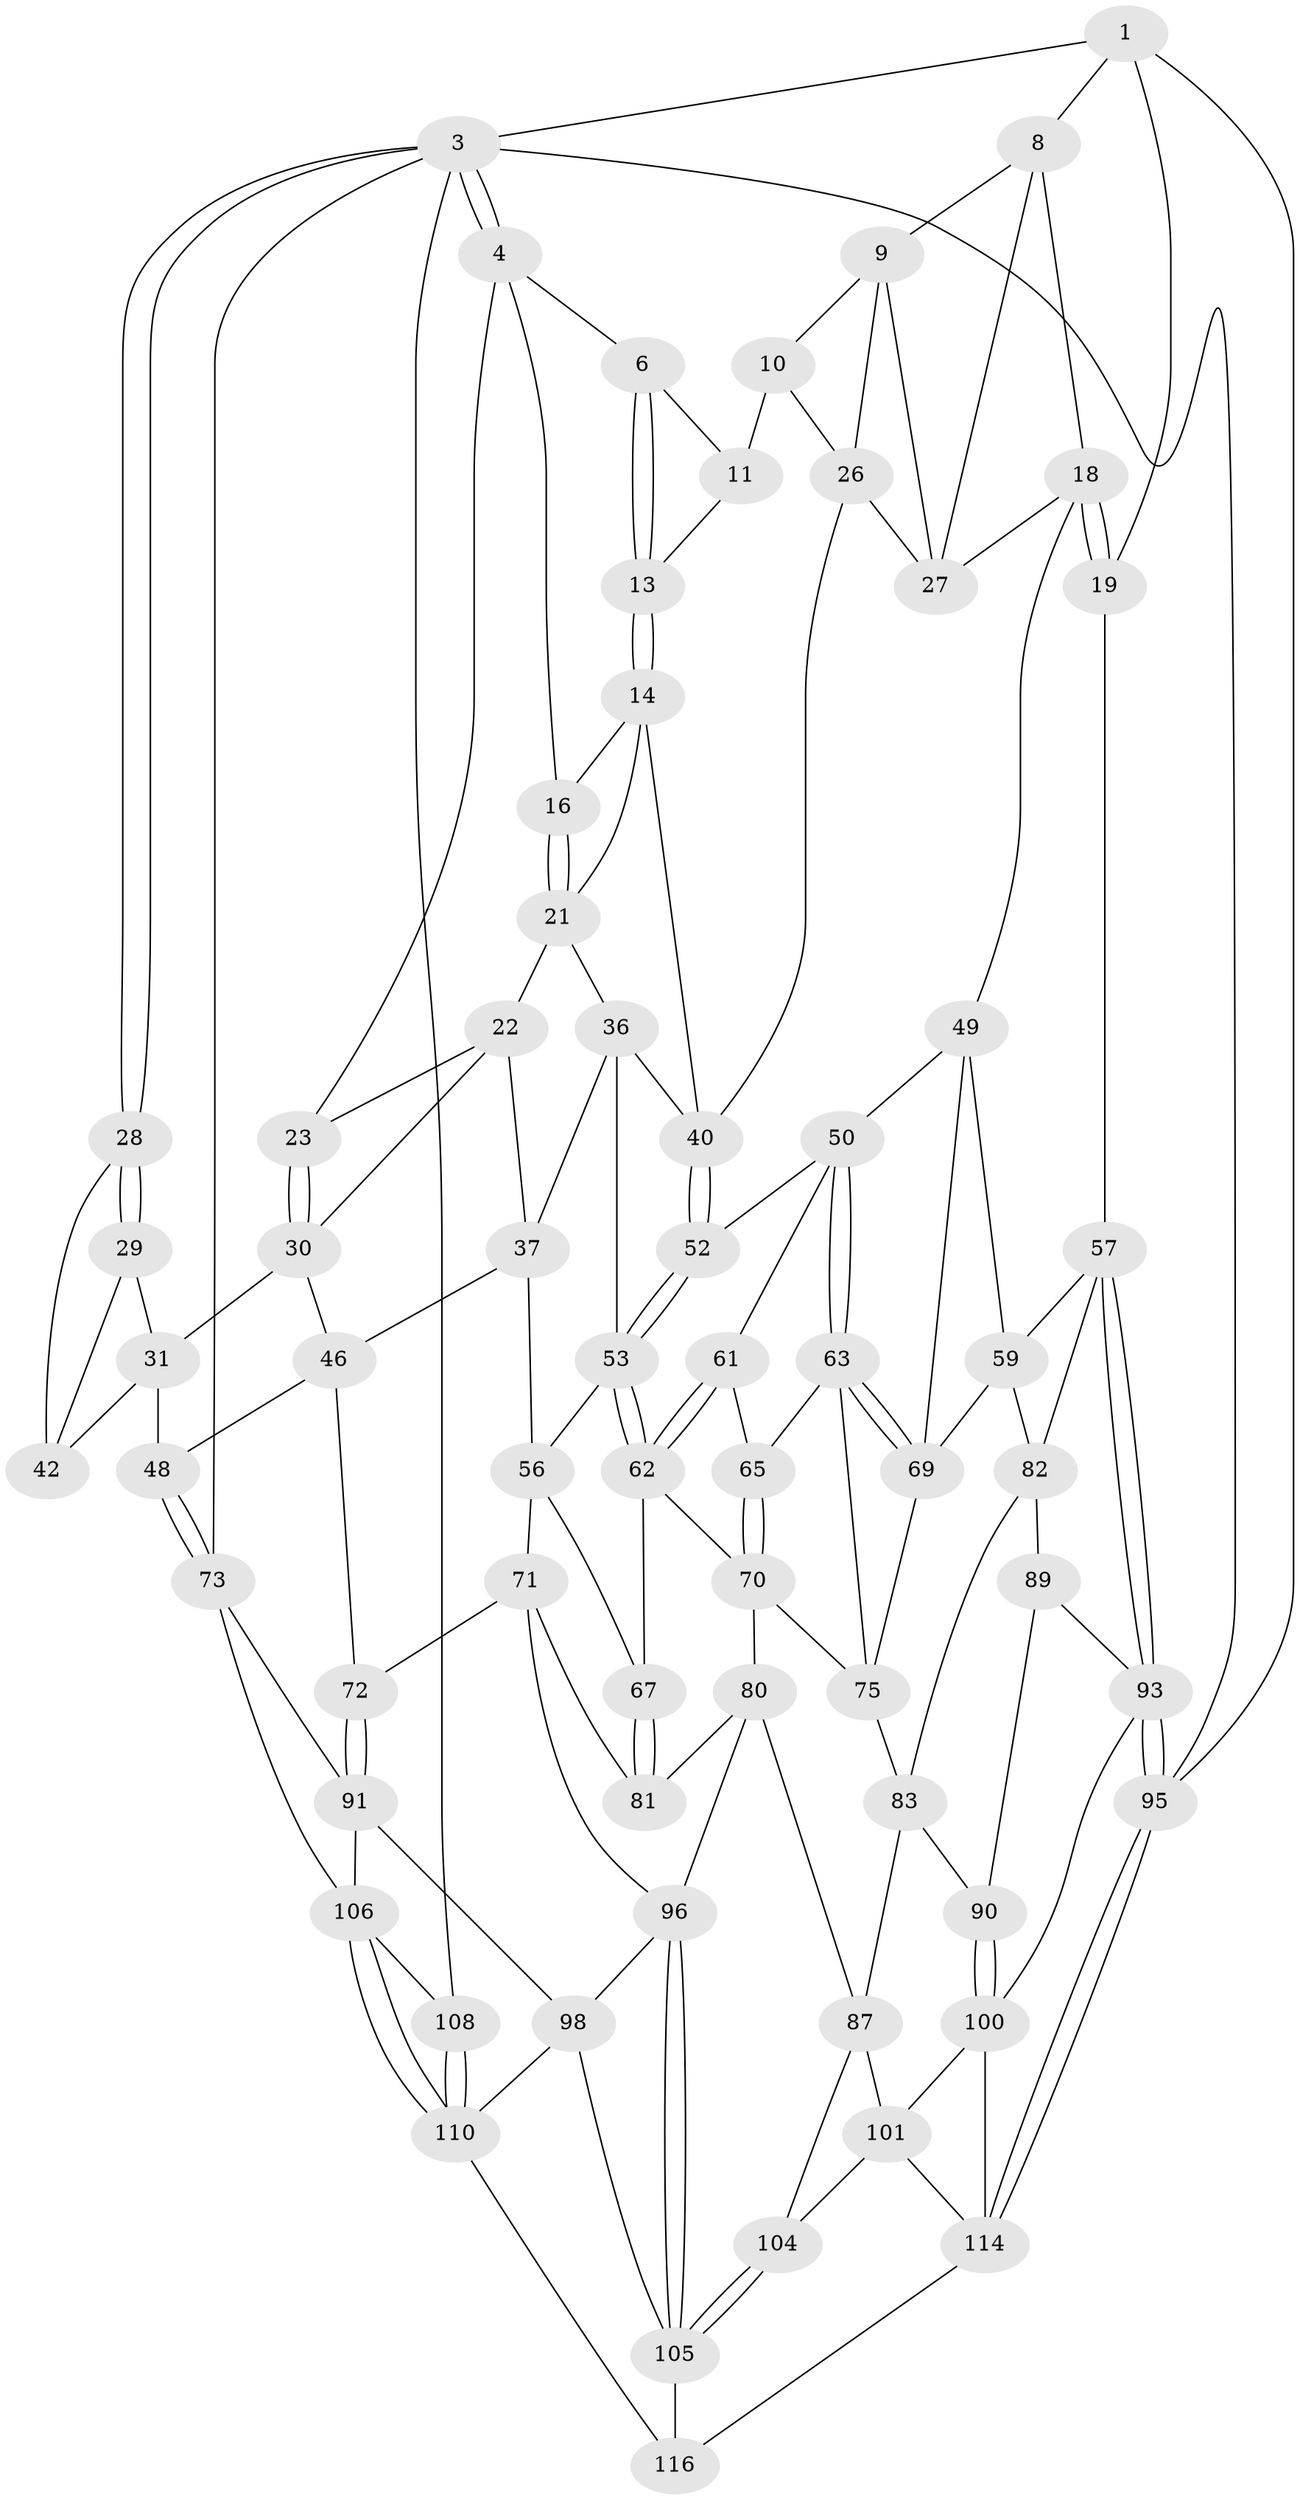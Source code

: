 // Generated by graph-tools (version 1.1) at 2025/52/02/27/25 19:52:44]
// undirected, 67 vertices, 150 edges
graph export_dot {
graph [start="1"]
  node [color=gray90,style=filled];
  1 [pos="+0.725558331564714+0",super="+2"];
  3 [pos="+0+0",super="+74"];
  4 [pos="+0.36681963965937897+0",super="+5"];
  6 [pos="+0.4754949395801476+0",super="+7"];
  8 [pos="+0.8048167233718275+0.02978756374116319",super="+17"];
  9 [pos="+0.7401827551118951+0.12170996209255099",super="+25"];
  10 [pos="+0.6972585013656728+0.12123776163283916",super="+20"];
  11 [pos="+0.6332681741178204+0.030965833332793135",super="+12"];
  13 [pos="+0.563090342453035+0.18930743082270102"];
  14 [pos="+0.559187472349905+0.19887047187054246",super="+15"];
  16 [pos="+0.469730610689627+0.12567653659934183"];
  18 [pos="+0.9547020189367934+0.19690437721727658",super="+43"];
  19 [pos="+1+0.12062296556870479"];
  21 [pos="+0.41669020866826956+0.17564258155712162",super="+33"];
  22 [pos="+0.3412778478224183+0.14713228942085846",super="+34"];
  23 [pos="+0.3012071078101551+0.05200425302505781",super="+24"];
  26 [pos="+0.6880076152457978+0.1978847087950448",super="+39"];
  27 [pos="+0.7955419438101571+0.17710112796464297",super="+38"];
  28 [pos="+0+0"];
  29 [pos="+0.12483458061849853+0.09849232502964861",super="+32"];
  30 [pos="+0.2077605856571003+0.22400386164671804",super="+35"];
  31 [pos="+0.17987383367463677+0.21072147555309992",super="+44"];
  36 [pos="+0.4346247036831182+0.28925301729470754",super="+45"];
  37 [pos="+0.4025727411385751+0.29293751203173096",super="+55"];
  40 [pos="+0.6618336311435754+0.263103959643548",super="+41"];
  42 [pos="+0+0.313760794778869"];
  46 [pos="+0.2000838596415429+0.40965013984964543",super="+47"];
  48 [pos="+0+0.4988477004161798"];
  49 [pos="+0.853774168177179+0.38616293346055514",super="+60"];
  50 [pos="+0.8033202461250222+0.40417964096610853",super="+51"];
  52 [pos="+0.6646939574060583+0.29888364793931266"];
  53 [pos="+0.5397874613213971+0.4095774048100115",super="+54"];
  56 [pos="+0.37755535517911104+0.480647812780288",super="+68"];
  57 [pos="+1+0.5257055138213285",super="+58"];
  59 [pos="+1+0.5157493302129293",super="+79"];
  61 [pos="+0.6775698951603292+0.4568355119299984"];
  62 [pos="+0.5743498768487925+0.46949048187681885",super="+66"];
  63 [pos="+0.7845989109888611+0.520720893836352",super="+64"];
  65 [pos="+0.697563655287503+0.5198260932148329"];
  67 [pos="+0.5202158353376871+0.612427202741207"];
  69 [pos="+0.866115201291781+0.568515705657992",super="+77"];
  70 [pos="+0.6395088664835099+0.5746149553686077",super="+76"];
  71 [pos="+0.31305429041233296+0.6566370710243886",super="+85"];
  72 [pos="+0.19994143486583885+0.6784976721904686"];
  73 [pos="+0+0.8889472796650749",super="+92"];
  75 [pos="+0.7407269508803668+0.6392439256342454",super="+78"];
  80 [pos="+0.6399127179134617+0.7263618821472687",super="+88"];
  81 [pos="+0.5044326907634346+0.6841825011017136"];
  82 [pos="+0.8787435035743689+0.7059257393331144",super="+84"];
  83 [pos="+0.8015808394219791+0.6965064562093624",super="+86"];
  87 [pos="+0.6924755404099425+0.8269191869741865",super="+102"];
  89 [pos="+0.9430112096875489+0.7984316205674866"];
  90 [pos="+0.8265181502234171+0.8348670054745186"];
  91 [pos="+0.20298650607338412+0.758967415835444",super="+99"];
  93 [pos="+1+0.8290107768867628",super="+94"];
  95 [pos="+1+1"];
  96 [pos="+0.5270756859307764+0.8819401458749128",super="+97"];
  98 [pos="+0.32738721900689827+0.8745080440302498",super="+111"];
  100 [pos="+0.8131771487210812+0.9285545023567616",super="+103"];
  101 [pos="+0.7590537275318494+0.919057141213001",super="+109"];
  104 [pos="+0.6487152069623259+0.9621304887138873"];
  105 [pos="+0.5278071183816541+0.8952713493462406",super="+113"];
  106 [pos="+0.23483692661195535+0.855917110017671",super="+107"];
  108 [pos="+0+1"];
  110 [pos="+0.11630115937548399+1",super="+112"];
  114 [pos="+0.854775870093041+1",super="+115"];
  116 [pos="+0.5264733652416551+1"];
  1 -- 8;
  1 -- 3;
  1 -- 19;
  1 -- 95;
  3 -- 4;
  3 -- 4;
  3 -- 28;
  3 -- 28;
  3 -- 73;
  3 -- 108;
  3 -- 95;
  4 -- 16;
  4 -- 6;
  4 -- 23;
  6 -- 13;
  6 -- 13;
  6 -- 11;
  8 -- 9;
  8 -- 18;
  8 -- 27;
  9 -- 10;
  9 -- 26;
  9 -- 27;
  10 -- 11 [weight=2];
  10 -- 26;
  11 -- 13;
  13 -- 14;
  13 -- 14;
  14 -- 16;
  14 -- 21;
  14 -- 40;
  16 -- 21;
  16 -- 21;
  18 -- 19;
  18 -- 19;
  18 -- 49;
  18 -- 27;
  19 -- 57;
  21 -- 22;
  21 -- 36;
  22 -- 23;
  22 -- 37;
  22 -- 30;
  23 -- 30;
  23 -- 30;
  26 -- 40;
  26 -- 27;
  28 -- 29;
  28 -- 29;
  28 -- 42;
  29 -- 42;
  29 -- 31;
  30 -- 31;
  30 -- 46;
  31 -- 48;
  31 -- 42;
  36 -- 37;
  36 -- 53;
  36 -- 40;
  37 -- 56;
  37 -- 46;
  40 -- 52;
  40 -- 52;
  46 -- 48;
  46 -- 72;
  48 -- 73;
  48 -- 73;
  49 -- 50;
  49 -- 59;
  49 -- 69;
  50 -- 63;
  50 -- 63;
  50 -- 52;
  50 -- 61;
  52 -- 53;
  52 -- 53;
  53 -- 62;
  53 -- 62;
  53 -- 56;
  56 -- 67;
  56 -- 71;
  57 -- 93;
  57 -- 93;
  57 -- 59;
  57 -- 82;
  59 -- 82;
  59 -- 69;
  61 -- 62;
  61 -- 62;
  61 -- 65;
  62 -- 70;
  62 -- 67;
  63 -- 69;
  63 -- 69;
  63 -- 65;
  63 -- 75;
  65 -- 70;
  65 -- 70;
  67 -- 81;
  67 -- 81;
  69 -- 75;
  70 -- 80;
  70 -- 75;
  71 -- 72;
  71 -- 81;
  71 -- 96;
  72 -- 91;
  72 -- 91;
  73 -- 91;
  73 -- 106;
  75 -- 83;
  80 -- 81;
  80 -- 96;
  80 -- 87;
  82 -- 83;
  82 -- 89;
  83 -- 90;
  83 -- 87;
  87 -- 104;
  87 -- 101;
  89 -- 90;
  89 -- 93;
  90 -- 100;
  90 -- 100;
  91 -- 98;
  91 -- 106;
  93 -- 95;
  93 -- 95;
  93 -- 100;
  95 -- 114;
  95 -- 114;
  96 -- 105;
  96 -- 105;
  96 -- 98;
  98 -- 105;
  98 -- 110;
  100 -- 101;
  100 -- 114;
  101 -- 104;
  101 -- 114;
  104 -- 105;
  104 -- 105;
  105 -- 116;
  106 -- 110;
  106 -- 110;
  106 -- 108;
  108 -- 110;
  108 -- 110;
  110 -- 116;
  114 -- 116;
}
